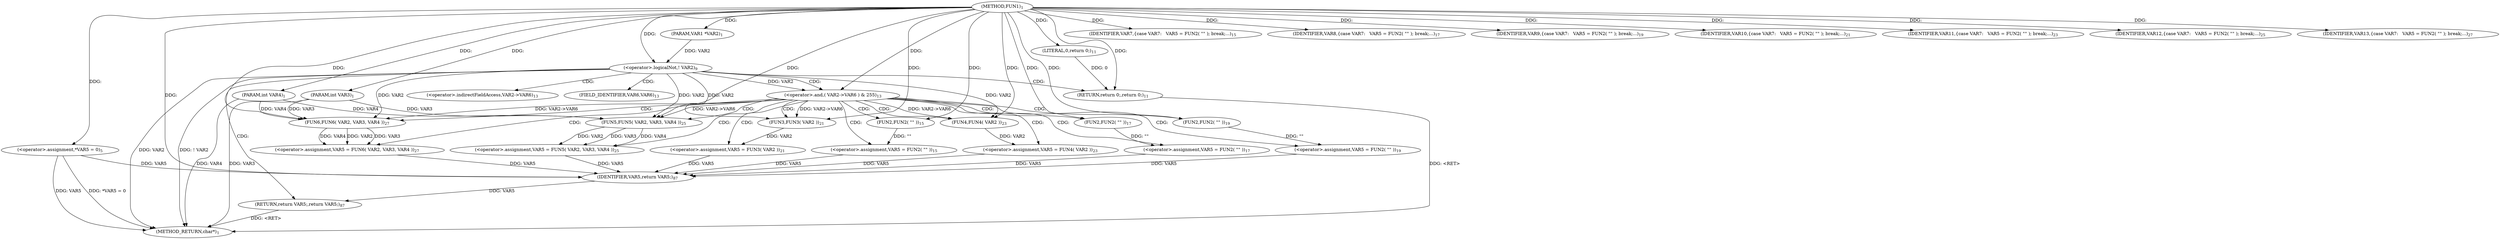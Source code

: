 digraph "FUN1" {  
"8" [label = <(METHOD,FUN1)<SUB>1</SUB>> ]
"85" [label = <(METHOD_RETURN,char*)<SUB>1</SUB>> ]
"9" [label = <(PARAM,VAR1 *VAR2)<SUB>1</SUB>> ]
"10" [label = <(PARAM,int VAR3)<SUB>1</SUB>> ]
"11" [label = <(PARAM,int VAR4)<SUB>1</SUB>> ]
"14" [label = <(&lt;operator&gt;.assignment,*VAR5 = 0)<SUB>5</SUB>> ]
"83" [label = <(RETURN,return VAR5;,return VAR5;)<SUB>87</SUB>> ]
"18" [label = <(&lt;operator&gt;.logicalNot,! VAR2)<SUB>9</SUB>> ]
"24" [label = <(&lt;operator&gt;.and,( VAR2-&gt;VAR6 ) &amp; 255)<SUB>13</SUB>> ]
"84" [label = <(IDENTIFIER,VAR5,return VAR5;)<SUB>87</SUB>> ]
"21" [label = <(RETURN,return 0;,return 0;)<SUB>11</SUB>> ]
"31" [label = <(IDENTIFIER,VAR7,{

		case VAR7:   VAR5 = FUN2( &quot;&quot; ); break;

		...)<SUB>15</SUB>> ]
"32" [label = <(&lt;operator&gt;.assignment,VAR5 = FUN2( &quot;&quot; ))<SUB>15</SUB>> ]
"38" [label = <(IDENTIFIER,VAR8,{

		case VAR7:   VAR5 = FUN2( &quot;&quot; ); break;

		...)<SUB>17</SUB>> ]
"39" [label = <(&lt;operator&gt;.assignment,VAR5 = FUN2( &quot;&quot; ))<SUB>17</SUB>> ]
"45" [label = <(IDENTIFIER,VAR9,{

		case VAR7:   VAR5 = FUN2( &quot;&quot; ); break;

		...)<SUB>19</SUB>> ]
"46" [label = <(&lt;operator&gt;.assignment,VAR5 = FUN2( &quot;&quot; ))<SUB>19</SUB>> ]
"52" [label = <(IDENTIFIER,VAR10,{

		case VAR7:   VAR5 = FUN2( &quot;&quot; ); break;

		...)<SUB>21</SUB>> ]
"53" [label = <(&lt;operator&gt;.assignment,VAR5 = FUN3( VAR2 ))<SUB>21</SUB>> ]
"59" [label = <(IDENTIFIER,VAR11,{

		case VAR7:   VAR5 = FUN2( &quot;&quot; ); break;

		...)<SUB>23</SUB>> ]
"60" [label = <(&lt;operator&gt;.assignment,VAR5 = FUN4( VAR2 ))<SUB>23</SUB>> ]
"66" [label = <(IDENTIFIER,VAR12,{

		case VAR7:   VAR5 = FUN2( &quot;&quot; ); break;

		...)<SUB>25</SUB>> ]
"67" [label = <(&lt;operator&gt;.assignment,VAR5 = FUN5( VAR2, VAR3, VAR4 ))<SUB>25</SUB>> ]
"75" [label = <(IDENTIFIER,VAR13,{

		case VAR7:   VAR5 = FUN2( &quot;&quot; ); break;

		...)<SUB>27</SUB>> ]
"76" [label = <(&lt;operator&gt;.assignment,VAR5 = FUN6( VAR2, VAR3, VAR4 ))<SUB>27</SUB>> ]
"22" [label = <(LITERAL,0,return 0;)<SUB>11</SUB>> ]
"34" [label = <(FUN2,FUN2( &quot;&quot; ))<SUB>15</SUB>> ]
"41" [label = <(FUN2,FUN2( &quot;&quot; ))<SUB>17</SUB>> ]
"48" [label = <(FUN2,FUN2( &quot;&quot; ))<SUB>19</SUB>> ]
"55" [label = <(FUN3,FUN3( VAR2 ))<SUB>21</SUB>> ]
"62" [label = <(FUN4,FUN4( VAR2 ))<SUB>23</SUB>> ]
"69" [label = <(FUN5,FUN5( VAR2, VAR3, VAR4 ))<SUB>25</SUB>> ]
"78" [label = <(FUN6,FUN6( VAR2, VAR3, VAR4 ))<SUB>27</SUB>> ]
"25" [label = <(&lt;operator&gt;.indirectFieldAccess,VAR2-&gt;VAR6)<SUB>13</SUB>> ]
"27" [label = <(FIELD_IDENTIFIER,VAR6,VAR6)<SUB>13</SUB>> ]
  "83" -> "85"  [ label = "DDG: &lt;RET&gt;"] 
  "21" -> "85"  [ label = "DDG: &lt;RET&gt;"] 
  "10" -> "85"  [ label = "DDG: VAR3"] 
  "11" -> "85"  [ label = "DDG: VAR4"] 
  "14" -> "85"  [ label = "DDG: VAR5"] 
  "14" -> "85"  [ label = "DDG: *VAR5 = 0"] 
  "18" -> "85"  [ label = "DDG: VAR2"] 
  "18" -> "85"  [ label = "DDG: ! VAR2"] 
  "8" -> "9"  [ label = "DDG: "] 
  "8" -> "10"  [ label = "DDG: "] 
  "8" -> "11"  [ label = "DDG: "] 
  "8" -> "14"  [ label = "DDG: "] 
  "84" -> "83"  [ label = "DDG: VAR5"] 
  "39" -> "84"  [ label = "DDG: VAR5"] 
  "46" -> "84"  [ label = "DDG: VAR5"] 
  "14" -> "84"  [ label = "DDG: VAR5"] 
  "67" -> "84"  [ label = "DDG: VAR5"] 
  "32" -> "84"  [ label = "DDG: VAR5"] 
  "60" -> "84"  [ label = "DDG: VAR5"] 
  "76" -> "84"  [ label = "DDG: VAR5"] 
  "53" -> "84"  [ label = "DDG: VAR5"] 
  "8" -> "84"  [ label = "DDG: "] 
  "9" -> "18"  [ label = "DDG: VAR2"] 
  "8" -> "18"  [ label = "DDG: "] 
  "22" -> "21"  [ label = "DDG: 0"] 
  "8" -> "21"  [ label = "DDG: "] 
  "18" -> "24"  [ label = "DDG: VAR2"] 
  "8" -> "24"  [ label = "DDG: "] 
  "8" -> "31"  [ label = "DDG: "] 
  "34" -> "32"  [ label = "DDG: &quot;&quot;"] 
  "8" -> "38"  [ label = "DDG: "] 
  "41" -> "39"  [ label = "DDG: &quot;&quot;"] 
  "8" -> "45"  [ label = "DDG: "] 
  "48" -> "46"  [ label = "DDG: &quot;&quot;"] 
  "8" -> "52"  [ label = "DDG: "] 
  "55" -> "53"  [ label = "DDG: VAR2"] 
  "8" -> "59"  [ label = "DDG: "] 
  "62" -> "60"  [ label = "DDG: VAR2"] 
  "8" -> "66"  [ label = "DDG: "] 
  "69" -> "67"  [ label = "DDG: VAR2"] 
  "69" -> "67"  [ label = "DDG: VAR3"] 
  "69" -> "67"  [ label = "DDG: VAR4"] 
  "8" -> "75"  [ label = "DDG: "] 
  "78" -> "76"  [ label = "DDG: VAR2"] 
  "78" -> "76"  [ label = "DDG: VAR3"] 
  "78" -> "76"  [ label = "DDG: VAR4"] 
  "8" -> "22"  [ label = "DDG: "] 
  "8" -> "34"  [ label = "DDG: "] 
  "8" -> "41"  [ label = "DDG: "] 
  "8" -> "48"  [ label = "DDG: "] 
  "18" -> "55"  [ label = "DDG: VAR2"] 
  "24" -> "55"  [ label = "DDG: VAR2-&gt;VAR6"] 
  "8" -> "55"  [ label = "DDG: "] 
  "18" -> "62"  [ label = "DDG: VAR2"] 
  "24" -> "62"  [ label = "DDG: VAR2-&gt;VAR6"] 
  "8" -> "62"  [ label = "DDG: "] 
  "18" -> "69"  [ label = "DDG: VAR2"] 
  "24" -> "69"  [ label = "DDG: VAR2-&gt;VAR6"] 
  "8" -> "69"  [ label = "DDG: "] 
  "10" -> "69"  [ label = "DDG: VAR3"] 
  "11" -> "69"  [ label = "DDG: VAR4"] 
  "18" -> "78"  [ label = "DDG: VAR2"] 
  "24" -> "78"  [ label = "DDG: VAR2-&gt;VAR6"] 
  "8" -> "78"  [ label = "DDG: "] 
  "10" -> "78"  [ label = "DDG: VAR3"] 
  "11" -> "78"  [ label = "DDG: VAR4"] 
  "18" -> "21"  [ label = "CDG: "] 
  "18" -> "25"  [ label = "CDG: "] 
  "18" -> "27"  [ label = "CDG: "] 
  "18" -> "24"  [ label = "CDG: "] 
  "18" -> "83"  [ label = "CDG: "] 
  "24" -> "34"  [ label = "CDG: "] 
  "24" -> "48"  [ label = "CDG: "] 
  "24" -> "32"  [ label = "CDG: "] 
  "24" -> "60"  [ label = "CDG: "] 
  "24" -> "46"  [ label = "CDG: "] 
  "24" -> "69"  [ label = "CDG: "] 
  "24" -> "67"  [ label = "CDG: "] 
  "24" -> "76"  [ label = "CDG: "] 
  "24" -> "53"  [ label = "CDG: "] 
  "24" -> "41"  [ label = "CDG: "] 
  "24" -> "55"  [ label = "CDG: "] 
  "24" -> "78"  [ label = "CDG: "] 
  "24" -> "62"  [ label = "CDG: "] 
  "24" -> "39"  [ label = "CDG: "] 
}
